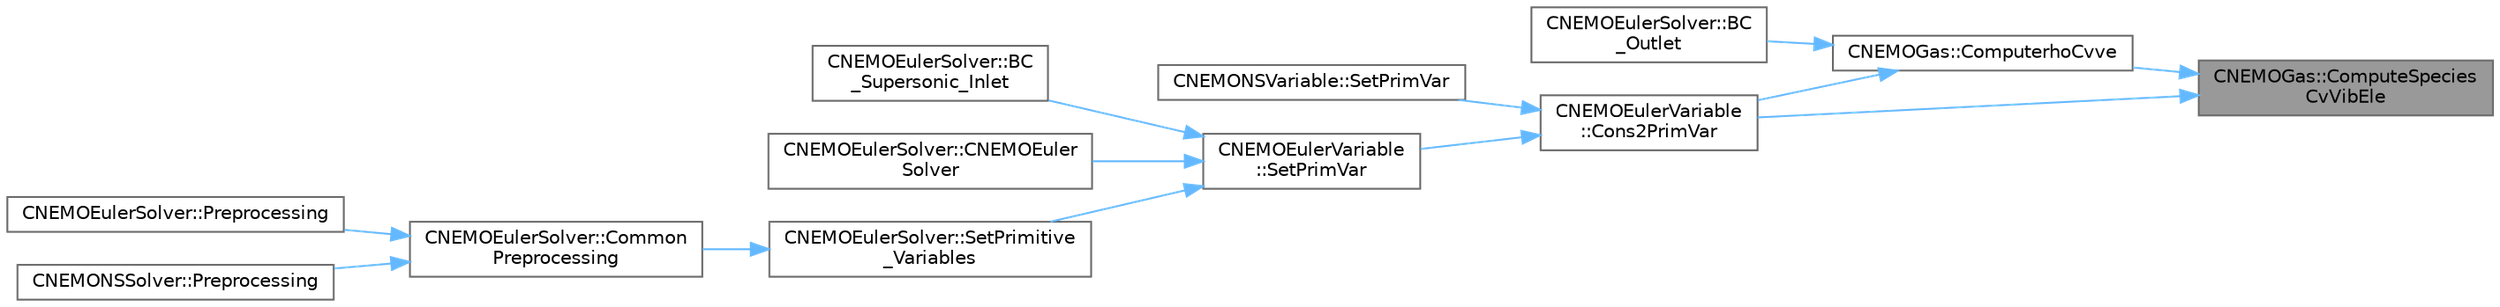 digraph "CNEMOGas::ComputeSpeciesCvVibEle"
{
 // LATEX_PDF_SIZE
  bgcolor="transparent";
  edge [fontname=Helvetica,fontsize=10,labelfontname=Helvetica,labelfontsize=10];
  node [fontname=Helvetica,fontsize=10,shape=box,height=0.2,width=0.4];
  rankdir="RL";
  Node1 [id="Node000001",label="CNEMOGas::ComputeSpecies\lCvVibEle",height=0.2,width=0.4,color="gray40", fillcolor="grey60", style="filled", fontcolor="black",tooltip="Compute species V-E specific heats at constant volume."];
  Node1 -> Node2 [id="edge1_Node000001_Node000002",dir="back",color="steelblue1",style="solid",tooltip=" "];
  Node2 [id="Node000002",label="CNEMOGas::ComputerhoCvve",height=0.2,width=0.4,color="grey40", fillcolor="white", style="filled",URL="$classCNEMOGas.html#af0c73197b27c05f2f516a77c2476d9d9",tooltip="Compute rhoCvve."];
  Node2 -> Node3 [id="edge2_Node000002_Node000003",dir="back",color="steelblue1",style="solid",tooltip=" "];
  Node3 [id="Node000003",label="CNEMOEulerSolver::BC\l_Outlet",height=0.2,width=0.4,color="grey40", fillcolor="white", style="filled",URL="$classCNEMOEulerSolver.html#ad9c735fad084c25c2b24b9ccd3503fa8",tooltip="Impose the outlet boundary condition."];
  Node2 -> Node4 [id="edge3_Node000002_Node000004",dir="back",color="steelblue1",style="solid",tooltip=" "];
  Node4 [id="Node000004",label="CNEMOEulerVariable\l::Cons2PrimVar",height=0.2,width=0.4,color="grey40", fillcolor="white", style="filled",URL="$classCNEMOEulerVariable.html#ad95dbeb3e9b5634fab7c6a768442c7b9",tooltip="Set all the primitive and secondary variables from the conserved vector."];
  Node4 -> Node5 [id="edge4_Node000004_Node000005",dir="back",color="steelblue1",style="solid",tooltip=" "];
  Node5 [id="Node000005",label="CNEMONSVariable::SetPrimVar",height=0.2,width=0.4,color="grey40", fillcolor="white", style="filled",URL="$classCNEMONSVariable.html#aaf19bc249dae14fccd4a739901a83efd",tooltip="Set all the primitive variables for compressible flows."];
  Node4 -> Node6 [id="edge5_Node000004_Node000006",dir="back",color="steelblue1",style="solid",tooltip=" "];
  Node6 [id="Node000006",label="CNEMOEulerVariable\l::SetPrimVar",height=0.2,width=0.4,color="grey40", fillcolor="white", style="filled",URL="$classCNEMOEulerVariable.html#aaf86b1f3586f5b0b8015ddf1311d7ce4",tooltip="Set all the primitive variables for compressible flows."];
  Node6 -> Node7 [id="edge6_Node000006_Node000007",dir="back",color="steelblue1",style="solid",tooltip=" "];
  Node7 [id="Node000007",label="CNEMOEulerSolver::BC\l_Supersonic_Inlet",height=0.2,width=0.4,color="grey40", fillcolor="white", style="filled",URL="$classCNEMOEulerSolver.html#a1448f7a4a713ada22016532249a56a95",tooltip="Impose a supersonic inlet boundary condition."];
  Node6 -> Node8 [id="edge7_Node000006_Node000008",dir="back",color="steelblue1",style="solid",tooltip=" "];
  Node8 [id="Node000008",label="CNEMOEulerSolver::CNEMOEuler\lSolver",height=0.2,width=0.4,color="grey40", fillcolor="white", style="filled",URL="$classCNEMOEulerSolver.html#a192d56e184ee19ad0b0dd3282b74f1e6",tooltip="Contructor of the class."];
  Node6 -> Node9 [id="edge8_Node000006_Node000009",dir="back",color="steelblue1",style="solid",tooltip=" "];
  Node9 [id="Node000009",label="CNEMOEulerSolver::SetPrimitive\l_Variables",height=0.2,width=0.4,color="grey40", fillcolor="white", style="filled",URL="$classCNEMOEulerSolver.html#aa3498ebe1779c01daf8380d6a7d0aa7d",tooltip="Computes primitive variables."];
  Node9 -> Node10 [id="edge9_Node000009_Node000010",dir="back",color="steelblue1",style="solid",tooltip=" "];
  Node10 [id="Node000010",label="CNEMOEulerSolver::Common\lPreprocessing",height=0.2,width=0.4,color="grey40", fillcolor="white", style="filled",URL="$classCNEMOEulerSolver.html#a27f21d6dbfb7f6c600f759caf7625087",tooltip="Preprocessing actions common to the Euler and NS solvers."];
  Node10 -> Node11 [id="edge10_Node000010_Node000011",dir="back",color="steelblue1",style="solid",tooltip=" "];
  Node11 [id="Node000011",label="CNEMOEulerSolver::Preprocessing",height=0.2,width=0.4,color="grey40", fillcolor="white", style="filled",URL="$classCNEMOEulerSolver.html#a3c5a59b5c1c9195757626bff151dbaa9",tooltip="Compute the velocity^2, SoundSpeed, Pressure, Enthalpy, Viscosity."];
  Node10 -> Node12 [id="edge11_Node000010_Node000012",dir="back",color="steelblue1",style="solid",tooltip=" "];
  Node12 [id="Node000012",label="CNEMONSSolver::Preprocessing",height=0.2,width=0.4,color="grey40", fillcolor="white", style="filled",URL="$classCNEMONSSolver.html#aef1c13c42cd8103377619f7d94660d6a",tooltip="Restart residual and compute gradients."];
  Node1 -> Node4 [id="edge12_Node000001_Node000004",dir="back",color="steelblue1",style="solid",tooltip=" "];
}
